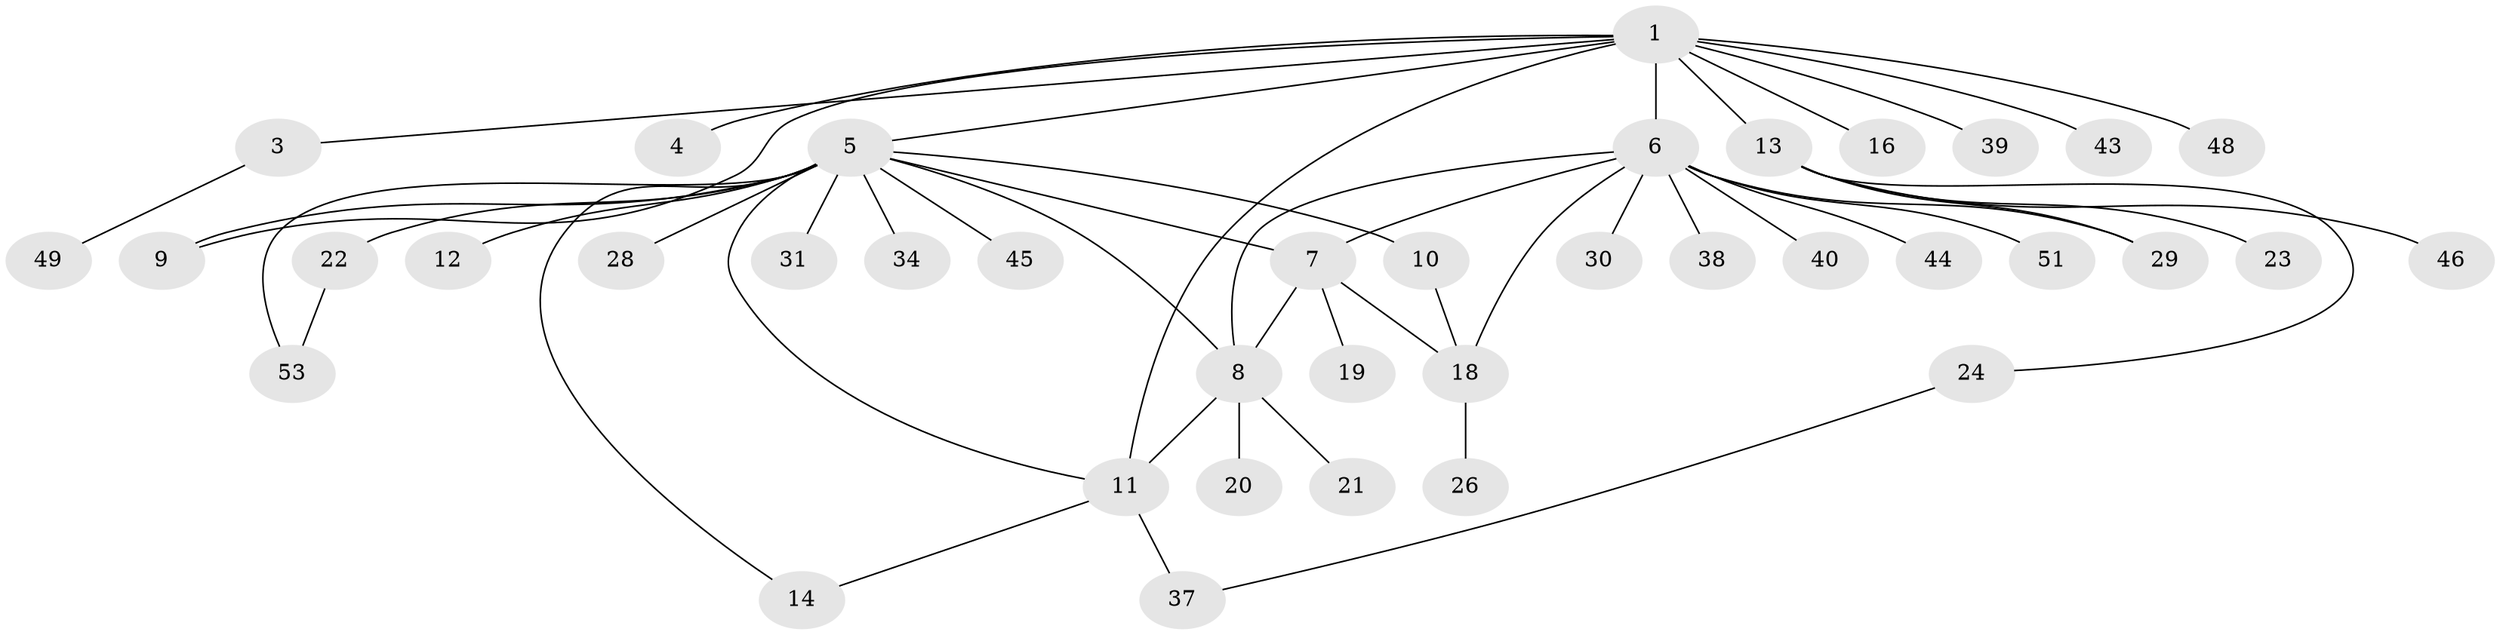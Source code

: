 // original degree distribution, {12: 0.01818181818181818, 1: 0.5272727272727272, 2: 0.2, 14: 0.01818181818181818, 9: 0.01818181818181818, 5: 0.01818181818181818, 6: 0.05454545454545454, 3: 0.12727272727272726, 4: 0.01818181818181818}
// Generated by graph-tools (version 1.1) at 2025/41/03/06/25 10:41:49]
// undirected, 39 vertices, 50 edges
graph export_dot {
graph [start="1"]
  node [color=gray90,style=filled];
  1 [super="+2"];
  3;
  4;
  5 [super="+52"];
  6 [super="+50"];
  7 [super="+17"];
  8 [super="+15"];
  9 [super="+32"];
  10 [super="+35"];
  11 [super="+42"];
  12;
  13 [super="+41"];
  14 [super="+36"];
  16 [super="+27"];
  18 [super="+25"];
  19;
  20;
  21;
  22;
  23;
  24 [super="+55"];
  26;
  28;
  29 [super="+33"];
  30;
  31;
  34;
  37;
  38;
  39;
  40 [super="+47"];
  43;
  44;
  45;
  46;
  48;
  49;
  51;
  53 [super="+54"];
  1 -- 3;
  1 -- 4;
  1 -- 5;
  1 -- 6;
  1 -- 9;
  1 -- 11;
  1 -- 13;
  1 -- 16;
  1 -- 39;
  1 -- 43;
  1 -- 48;
  3 -- 49;
  5 -- 7 [weight=2];
  5 -- 10;
  5 -- 11;
  5 -- 12;
  5 -- 14;
  5 -- 22;
  5 -- 28;
  5 -- 31;
  5 -- 34;
  5 -- 45;
  5 -- 53;
  5 -- 8;
  5 -- 9;
  6 -- 8;
  6 -- 29;
  6 -- 30;
  6 -- 38;
  6 -- 40;
  6 -- 44;
  6 -- 51;
  6 -- 7;
  6 -- 18;
  7 -- 8;
  7 -- 19;
  7 -- 18;
  8 -- 11;
  8 -- 21;
  8 -- 20;
  10 -- 18;
  11 -- 14;
  11 -- 37;
  13 -- 23;
  13 -- 24;
  13 -- 29;
  13 -- 46;
  18 -- 26;
  22 -- 53;
  24 -- 37;
}
